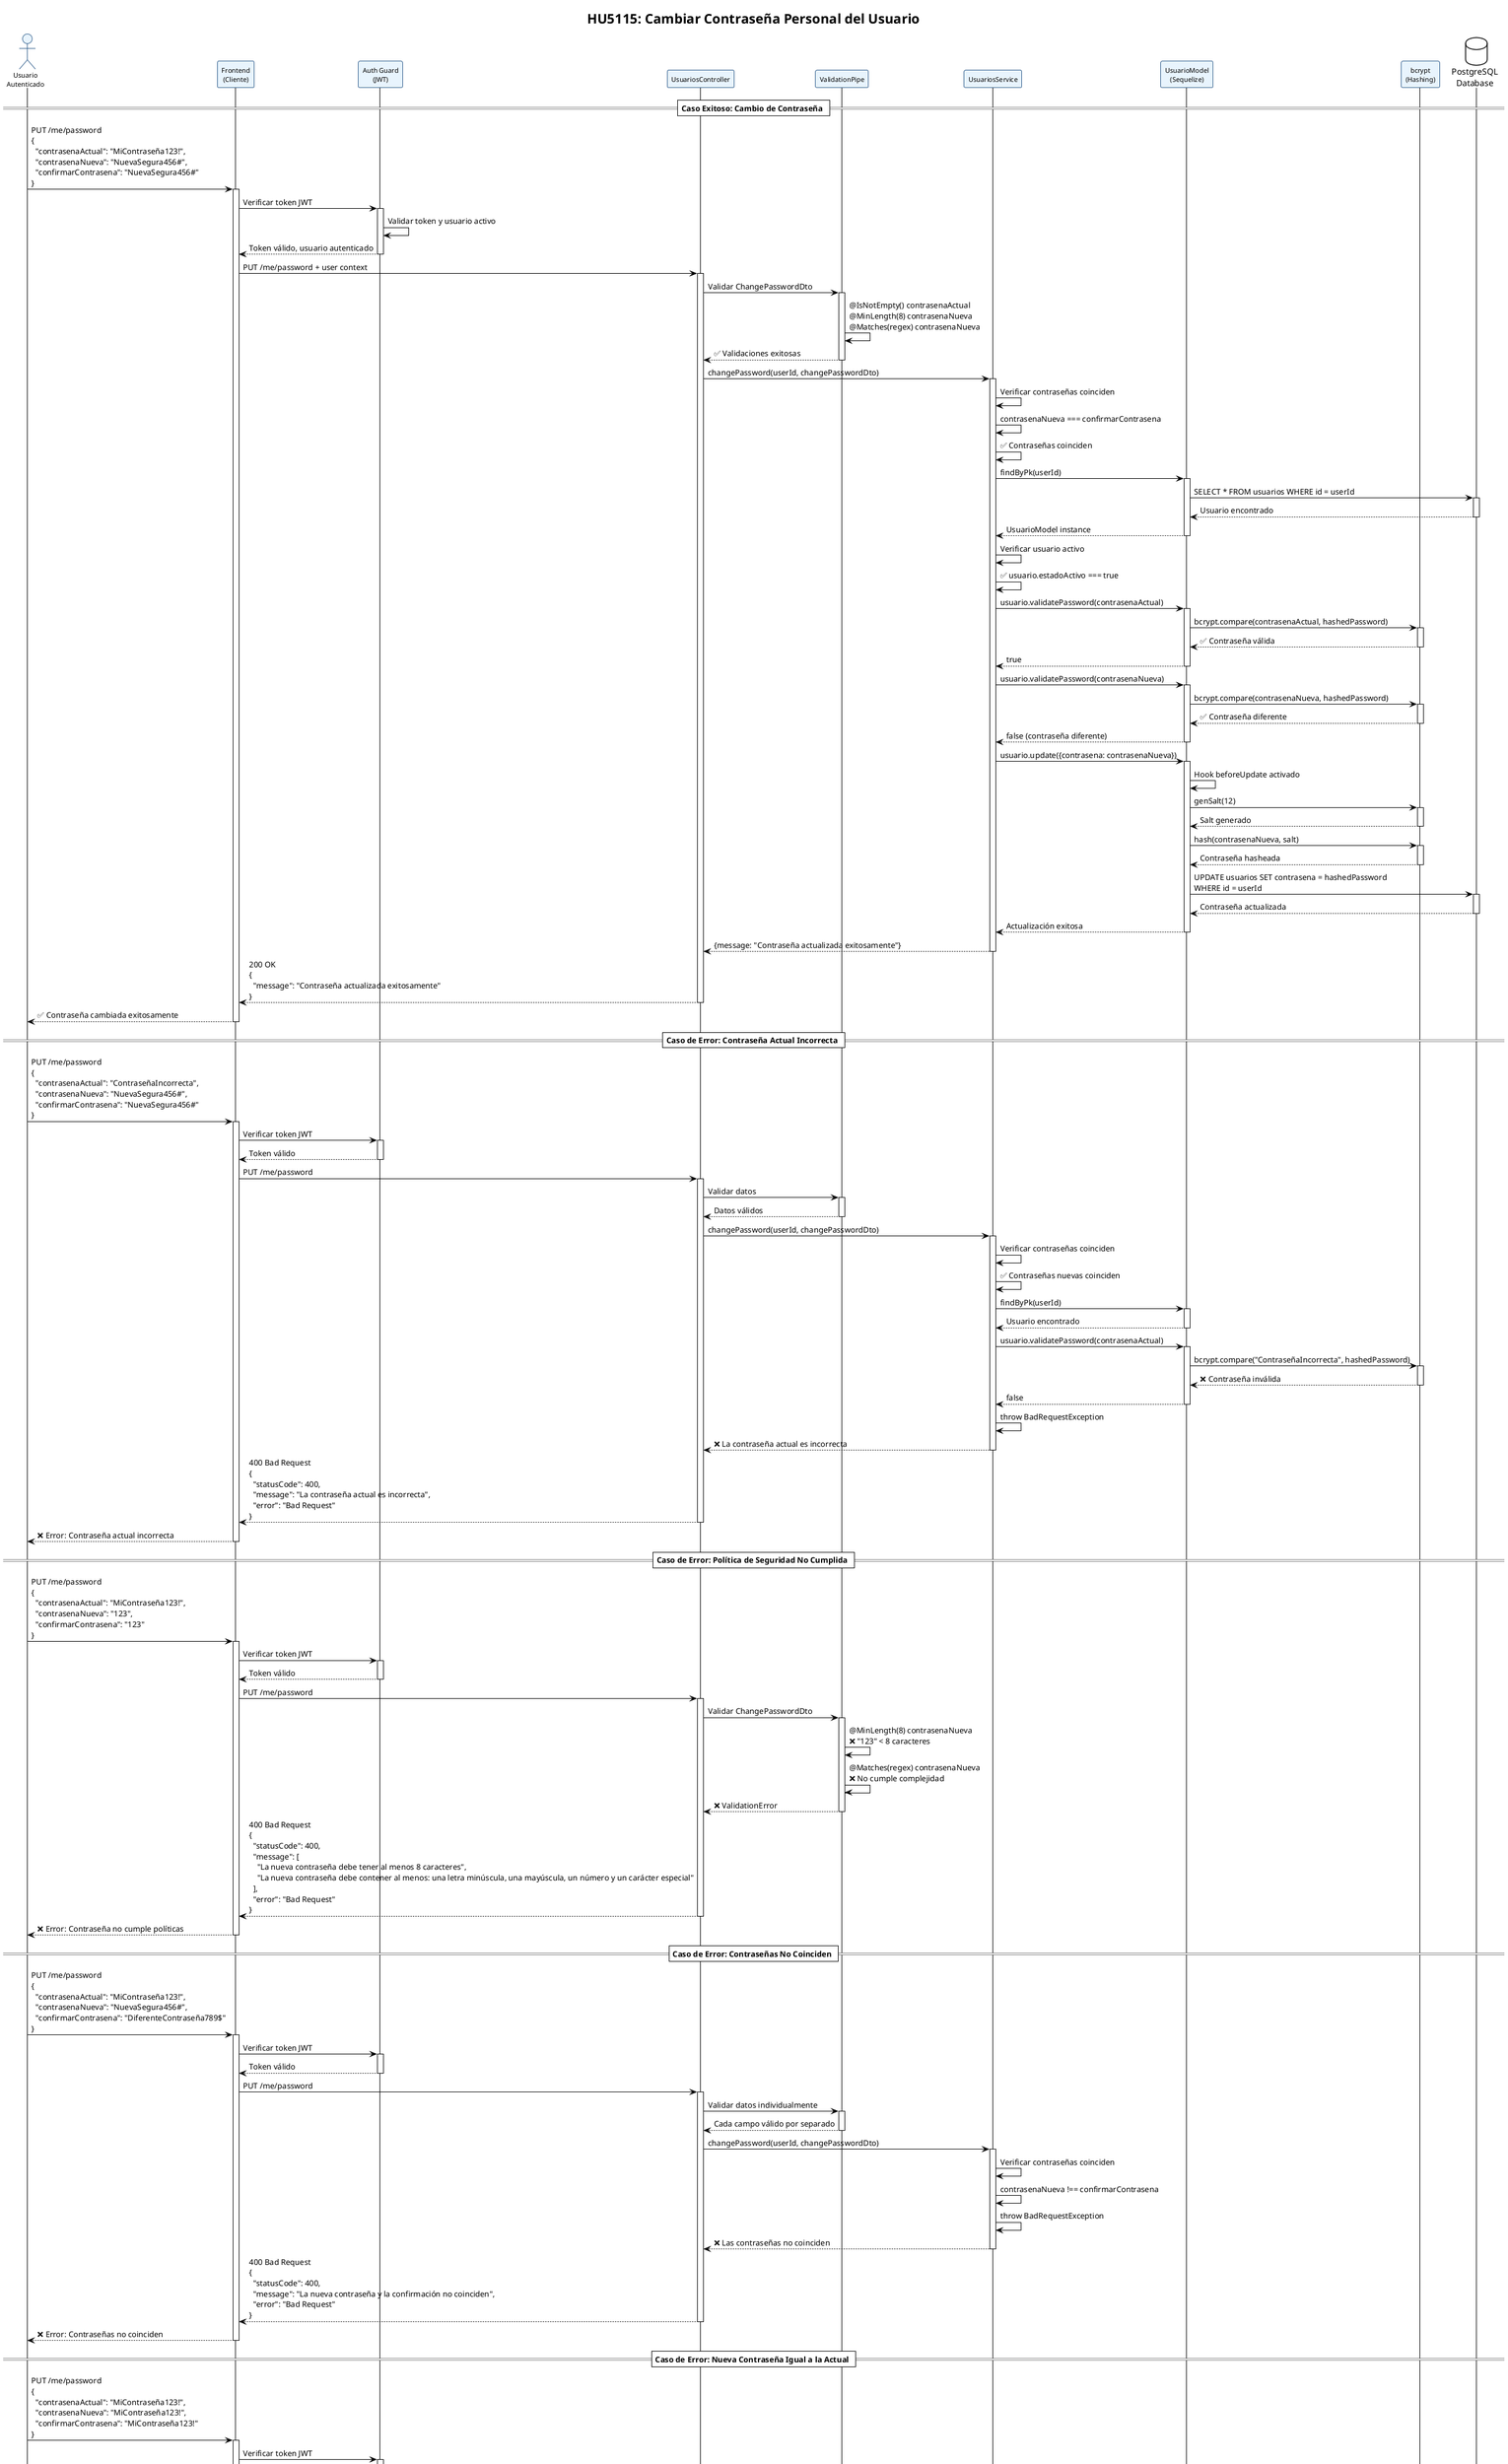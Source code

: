 @startuml diagrama-secuencia-cambiar-contrasena-personal
!theme plain
skinparam backgroundColor #FFFFFF
skinparam sequenceParticipantBorderColor #2E5C8B
skinparam sequenceActorBorderColor #2E5C8B
skinparam sequenceActorBackgroundColor #E8F4FD
skinparam sequenceParticipantBackgroundColor #E8F4FD
skinparam sequenceMessageTextSize 11
skinparam sequenceActorFontSize 11
skinparam sequenceParticipantFontSize 11

title HU5115: Cambiar Contraseña Personal del Usuario

actor "Usuario\nAutenticado" as user
participant "Frontend\n(Cliente)" as frontend
participant "Auth Guard\n(JWT)" as auth
participant "UsuariosController" as controller
participant "ValidationPipe" as validator
participant "UsuariosService" as service
participant "UsuarioModel\n(Sequelize)" as model
participant "bcrypt\n(Hashing)" as bcrypt
database "PostgreSQL\nDatabase" as db

== Caso Exitoso: Cambio de Contraseña ==

user -> frontend: PUT /me/password\n{\n  "contrasenaActual": "MiContraseña123!",\n  "contrasenaNueva": "NuevaSegura456#",\n  "confirmarContrasena": "NuevaSegura456#"\n}
activate frontend

frontend -> auth: Verificar token JWT
activate auth
auth -> auth: Validar token y usuario activo
auth --> frontend: Token válido, usuario autenticado
deactivate auth

frontend -> controller: PUT /me/password + user context
activate controller

controller -> validator: Validar ChangePasswordDto
activate validator
validator -> validator: @IsNotEmpty() contrasenaActual\n@MinLength(8) contrasenaNueva\n@Matches(regex) contrasenaNueva
validator --> controller: ✅ Validaciones exitosas
deactivate validator

controller -> service: changePassword(userId, changePasswordDto)
activate service

service -> service: Verificar contraseñas coinciden
service -> service: contrasenaNueva === confirmarContrasena
service -> service: ✅ Contraseñas coinciden

service -> model: findByPk(userId)
activate model
model -> db: SELECT * FROM usuarios WHERE id = userId
activate db
db --> model: Usuario encontrado
deactivate db
model --> service: UsuarioModel instance
deactivate model

service -> service: Verificar usuario activo
service -> service: ✅ usuario.estadoActivo === true

service -> model: usuario.validatePassword(contrasenaActual)
activate model
model -> bcrypt: bcrypt.compare(contrasenaActual, hashedPassword)
activate bcrypt
bcrypt --> model: ✅ Contraseña válida
deactivate bcrypt
model --> service: true
deactivate model

service -> model: usuario.validatePassword(contrasenaNueva)
activate model
model -> bcrypt: bcrypt.compare(contrasenaNueva, hashedPassword)
activate bcrypt
bcrypt --> model: ✅ Contraseña diferente
deactivate bcrypt
model --> service: false (contraseña diferente)
deactivate model

service -> model: usuario.update({contrasena: contrasenaNueva})
activate model
model -> model: Hook beforeUpdate activado
model -> bcrypt: genSalt(12)
activate bcrypt
bcrypt --> model: Salt generado
deactivate bcrypt
model -> bcrypt: hash(contrasenaNueva, salt)
activate bcrypt
bcrypt --> model: Contraseña hasheada
deactivate bcrypt
model -> db: UPDATE usuarios SET contrasena = hashedPassword\nWHERE id = userId
activate db
db --> model: Contraseña actualizada
deactivate db
model --> service: Actualización exitosa
deactivate model

service --> controller: {message: "Contraseña actualizada exitosamente"}
deactivate service

controller --> frontend: 200 OK\n{\n  "message": "Contraseña actualizada exitosamente"\n}
deactivate controller

frontend --> user: ✅ Contraseña cambiada exitosamente
deactivate frontend

== Caso de Error: Contraseña Actual Incorrecta ==

user -> frontend: PUT /me/password\n{\n  "contrasenaActual": "ContraseñaIncorrecta",\n  "contrasenaNueva": "NuevaSegura456#",\n  "confirmarContrasena": "NuevaSegura456#"\n}
activate frontend

frontend -> auth: Verificar token JWT
activate auth
auth --> frontend: Token válido
deactivate auth

frontend -> controller: PUT /me/password
activate controller

controller -> validator: Validar datos
activate validator
validator --> controller: Datos válidos
deactivate validator

controller -> service: changePassword(userId, changePasswordDto)
activate service

service -> service: Verificar contraseñas coinciden
service -> service: ✅ Contraseñas nuevas coinciden

service -> model: findByPk(userId)
activate model
model --> service: Usuario encontrado
deactivate model

service -> model: usuario.validatePassword(contrasenaActual)
activate model
model -> bcrypt: bcrypt.compare("ContraseñaIncorrecta", hashedPassword)
activate bcrypt
bcrypt --> model: ❌ Contraseña inválida
deactivate bcrypt
model --> service: false
deactivate model

service -> service: throw BadRequestException
service --> controller: ❌ La contraseña actual es incorrecta
deactivate service

controller --> frontend: 400 Bad Request\n{\n  "statusCode": 400,\n  "message": "La contraseña actual es incorrecta",\n  "error": "Bad Request"\n}
deactivate controller

frontend --> user: ❌ Error: Contraseña actual incorrecta
deactivate frontend

== Caso de Error: Política de Seguridad No Cumplida ==

user -> frontend: PUT /me/password\n{\n  "contrasenaActual": "MiContraseña123!",\n  "contrasenaNueva": "123",\n  "confirmarContrasena": "123"\n}
activate frontend

frontend -> auth: Verificar token JWT
activate auth
auth --> frontend: Token válido
deactivate auth

frontend -> controller: PUT /me/password
activate controller

controller -> validator: Validar ChangePasswordDto
activate validator
validator -> validator: @MinLength(8) contrasenaNueva\n❌ "123" < 8 caracteres
validator -> validator: @Matches(regex) contrasenaNueva\n❌ No cumple complejidad
validator --> controller: ❌ ValidationError
deactivate validator

controller --> frontend: 400 Bad Request\n{\n  "statusCode": 400,\n  "message": [\n    "La nueva contraseña debe tener al menos 8 caracteres",\n    "La nueva contraseña debe contener al menos: una letra minúscula, una mayúscula, un número y un carácter especial"\n  ],\n  "error": "Bad Request"\n}
deactivate controller

frontend --> user: ❌ Error: Contraseña no cumple políticas
deactivate frontend

== Caso de Error: Contraseñas No Coinciden ==

user -> frontend: PUT /me/password\n{\n  "contrasenaActual": "MiContraseña123!",\n  "contrasenaNueva": "NuevaSegura456#",\n  "confirmarContrasena": "DiferenteContraseña789$"\n}
activate frontend

frontend -> auth: Verificar token JWT
activate auth
auth --> frontend: Token válido
deactivate auth

frontend -> controller: PUT /me/password
activate controller

controller -> validator: Validar datos individualmente
activate validator
validator --> controller: Cada campo válido por separado
deactivate validator

controller -> service: changePassword(userId, changePasswordDto)
activate service

service -> service: Verificar contraseñas coinciden
service -> service: contrasenaNueva !== confirmarContrasena
service -> service: throw BadRequestException
service --> controller: ❌ Las contraseñas no coinciden
deactivate service

controller --> frontend: 400 Bad Request\n{\n  "statusCode": 400,\n  "message": "La nueva contraseña y la confirmación no coinciden",\n  "error": "Bad Request"\n}
deactivate controller

frontend --> user: ❌ Error: Contraseñas no coinciden
deactivate frontend

== Caso de Error: Nueva Contraseña Igual a la Actual ==

user -> frontend: PUT /me/password\n{\n  "contrasenaActual": "MiContraseña123!",\n  "contrasenaNueva": "MiContraseña123!",\n  "confirmarContrasena": "MiContraseña123!"\n}
activate frontend

frontend -> auth: Verificar token JWT
activate auth
auth --> frontend: Token válido
deactivate auth

frontend -> controller: PUT /me/password
activate controller

controller -> validator: Validar datos
activate validator
validator --> controller: Datos válidos
deactivate validator

controller -> service: changePassword(userId, changePasswordDto)
activate service

service -> service: Verificar contraseñas coinciden
service -> service: ✅ Contraseñas nuevas coinciden

service -> model: findByPk(userId)
activate model
model --> service: Usuario encontrado
deactivate model

service -> model: usuario.validatePassword(contrasenaActual)
activate model
model -> bcrypt: bcrypt.compare(contrasenaActual, hashedPassword)
activate bcrypt
bcrypt --> model: ✅ Contraseña válida
deactivate bcrypt
model --> service: true
deactivate model

service -> model: usuario.validatePassword(contrasenaNueva)
activate model
model -> bcrypt: bcrypt.compare(contrasenaNueva, hashedPassword)
activate bcrypt
bcrypt --> model: ❌ Misma contraseña
deactivate bcrypt
model --> service: true (misma contraseña)
deactivate model

service -> service: throw BadRequestException
service --> controller: ❌ Nueva contraseña debe ser diferente
deactivate service

controller --> frontend: 400 Bad Request\n{\n  "statusCode": 400,\n  "message": "La nueva contraseña debe ser diferente a la actual",\n  "error": "Bad Request"\n}
deactivate controller

frontend --> user: ❌ Error: Contraseña debe ser diferente
deactivate frontend

note over user, db
  **Características de Seguridad de la HU5115:**
  
  🔐 **Autenticación**: Solo usuarios autenticados pueden cambiar su contraseña
  🛡️ **Verificación de identidad**: Requiere contraseña actual correcta
  📏 **Políticas de complejidad**: Mínimo 8 caracteres con mayúsculas, minúsculas, números y símbolos
  🔒 **Hashing seguro**: bcrypt con salt de 12 rounds para almacenamiento
  ✅ **Validación doble**: Confirmación de contraseña para evitar errores de tipeo
  🚫 **Anti-reutilización**: Previene usar la misma contraseña actual
  🔄 **Hooks automáticos**: El modelo se encarga del hashing transparentemente
  
  **Casos de uso principales:**
  • Cambio rutinario de contraseña por seguridad
  • Respuesta ante sospecha de compromiso de cuenta
  • Cumplimiento de políticas de seguridad institucional
  • Recuperación de cuenta comprometida
end note

@enduml